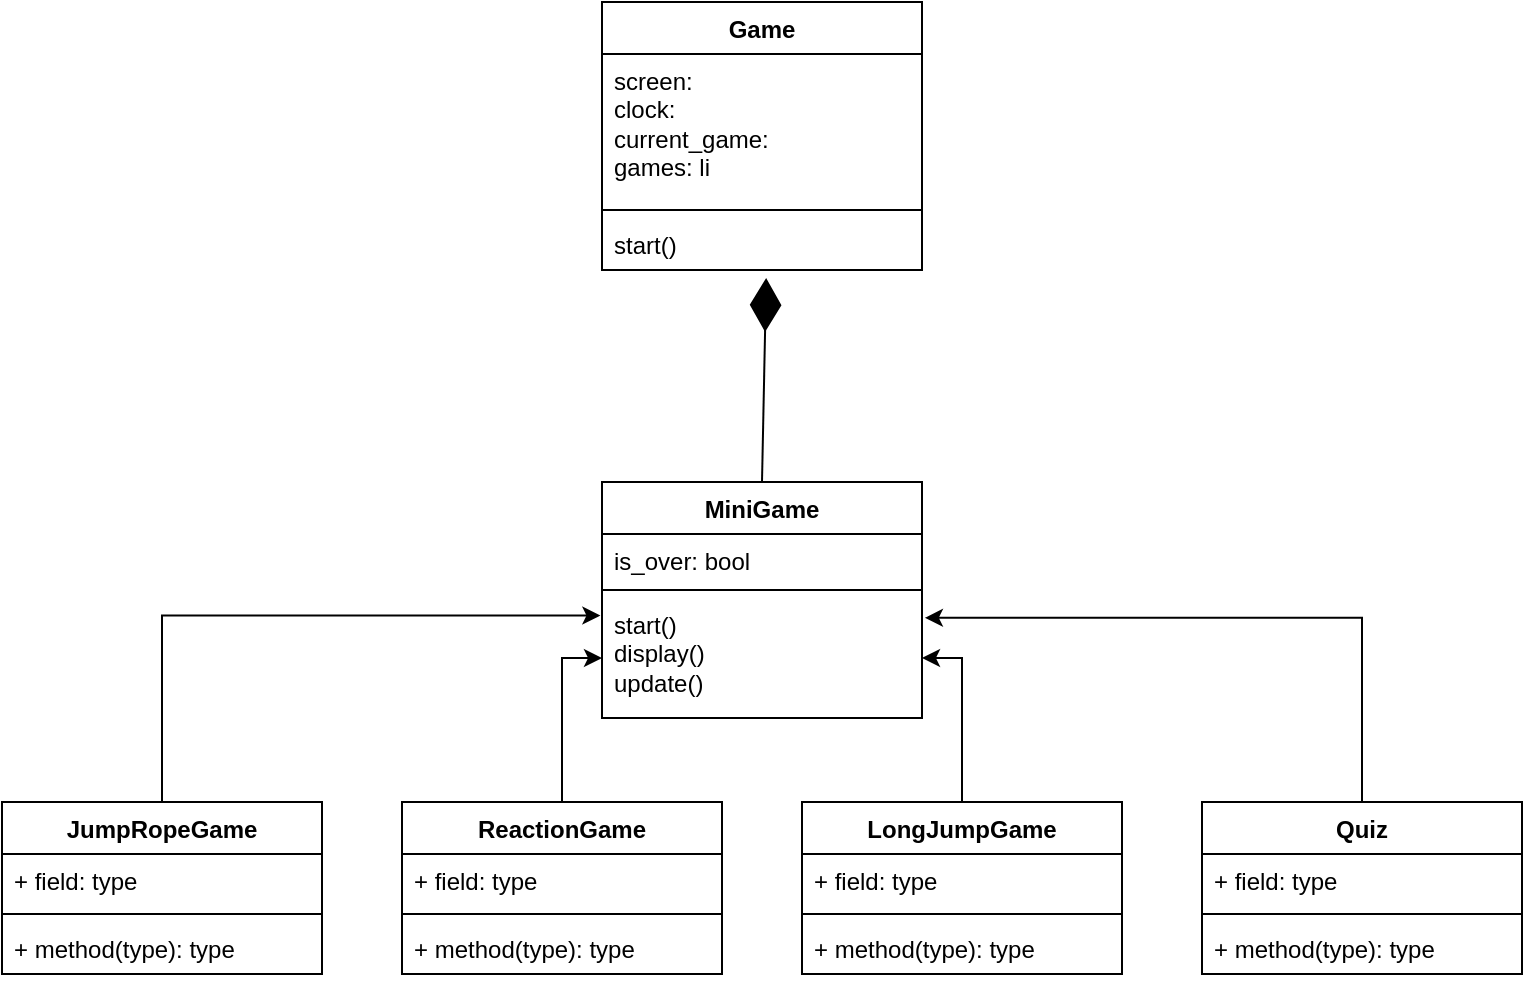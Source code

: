 <mxfile version="23.0.2" type="device">
  <diagram name="Page-1" id="RDvQlGP695o67iUaaPCG">
    <mxGraphModel dx="1622" dy="606" grid="1" gridSize="10" guides="1" tooltips="1" connect="1" arrows="1" fold="1" page="1" pageScale="1" pageWidth="827" pageHeight="1169" math="0" shadow="0">
      <root>
        <mxCell id="0" />
        <mxCell id="1" parent="0" />
        <mxCell id="DxUBxJZdxv3M1yx-wpIL-50" value="Game" style="swimlane;fontStyle=1;align=center;verticalAlign=top;childLayout=stackLayout;horizontal=1;startSize=26;horizontalStack=0;resizeParent=1;resizeParentMax=0;resizeLast=0;collapsible=1;marginBottom=0;whiteSpace=wrap;html=1;" vertex="1" parent="1">
          <mxGeometry x="100" y="40" width="160" height="134" as="geometry" />
        </mxCell>
        <mxCell id="DxUBxJZdxv3M1yx-wpIL-51" value="screen:&amp;nbsp;&lt;br&gt;clock:&amp;nbsp;&lt;br&gt;current_game:&amp;nbsp;&lt;br&gt;games: li" style="text;strokeColor=none;fillColor=none;align=left;verticalAlign=top;spacingLeft=4;spacingRight=4;overflow=hidden;rotatable=0;points=[[0,0.5],[1,0.5]];portConstraint=eastwest;whiteSpace=wrap;html=1;" vertex="1" parent="DxUBxJZdxv3M1yx-wpIL-50">
          <mxGeometry y="26" width="160" height="74" as="geometry" />
        </mxCell>
        <mxCell id="DxUBxJZdxv3M1yx-wpIL-52" value="" style="line;strokeWidth=1;fillColor=none;align=left;verticalAlign=middle;spacingTop=-1;spacingLeft=3;spacingRight=3;rotatable=0;labelPosition=right;points=[];portConstraint=eastwest;strokeColor=inherit;" vertex="1" parent="DxUBxJZdxv3M1yx-wpIL-50">
          <mxGeometry y="100" width="160" height="8" as="geometry" />
        </mxCell>
        <mxCell id="DxUBxJZdxv3M1yx-wpIL-53" value="start()" style="text;strokeColor=none;fillColor=none;align=left;verticalAlign=top;spacingLeft=4;spacingRight=4;overflow=hidden;rotatable=0;points=[[0,0.5],[1,0.5]];portConstraint=eastwest;whiteSpace=wrap;html=1;" vertex="1" parent="DxUBxJZdxv3M1yx-wpIL-50">
          <mxGeometry y="108" width="160" height="26" as="geometry" />
        </mxCell>
        <mxCell id="DxUBxJZdxv3M1yx-wpIL-54" value="MiniGame" style="swimlane;fontStyle=1;align=center;verticalAlign=top;childLayout=stackLayout;horizontal=1;startSize=26;horizontalStack=0;resizeParent=1;resizeParentMax=0;resizeLast=0;collapsible=1;marginBottom=0;whiteSpace=wrap;html=1;" vertex="1" parent="1">
          <mxGeometry x="100" y="280" width="160" height="118" as="geometry" />
        </mxCell>
        <mxCell id="DxUBxJZdxv3M1yx-wpIL-55" value="is_over: bool" style="text;strokeColor=none;fillColor=none;align=left;verticalAlign=top;spacingLeft=4;spacingRight=4;overflow=hidden;rotatable=0;points=[[0,0.5],[1,0.5]];portConstraint=eastwest;whiteSpace=wrap;html=1;" vertex="1" parent="DxUBxJZdxv3M1yx-wpIL-54">
          <mxGeometry y="26" width="160" height="24" as="geometry" />
        </mxCell>
        <mxCell id="DxUBxJZdxv3M1yx-wpIL-56" value="" style="line;strokeWidth=1;fillColor=none;align=left;verticalAlign=middle;spacingTop=-1;spacingLeft=3;spacingRight=3;rotatable=0;labelPosition=right;points=[];portConstraint=eastwest;strokeColor=inherit;" vertex="1" parent="DxUBxJZdxv3M1yx-wpIL-54">
          <mxGeometry y="50" width="160" height="8" as="geometry" />
        </mxCell>
        <mxCell id="DxUBxJZdxv3M1yx-wpIL-57" value="start()&lt;br&gt;display()&lt;br&gt;update()&lt;br&gt;" style="text;strokeColor=none;fillColor=none;align=left;verticalAlign=top;spacingLeft=4;spacingRight=4;overflow=hidden;rotatable=0;points=[[0,0.5],[1,0.5]];portConstraint=eastwest;whiteSpace=wrap;html=1;" vertex="1" parent="DxUBxJZdxv3M1yx-wpIL-54">
          <mxGeometry y="58" width="160" height="60" as="geometry" />
        </mxCell>
        <mxCell id="DxUBxJZdxv3M1yx-wpIL-62" value="JumpRopeGame" style="swimlane;fontStyle=1;align=center;verticalAlign=top;childLayout=stackLayout;horizontal=1;startSize=26;horizontalStack=0;resizeParent=1;resizeParentMax=0;resizeLast=0;collapsible=1;marginBottom=0;whiteSpace=wrap;html=1;" vertex="1" parent="1">
          <mxGeometry x="-200" y="440" width="160" height="86" as="geometry" />
        </mxCell>
        <mxCell id="DxUBxJZdxv3M1yx-wpIL-63" value="+ field: type" style="text;strokeColor=none;fillColor=none;align=left;verticalAlign=top;spacingLeft=4;spacingRight=4;overflow=hidden;rotatable=0;points=[[0,0.5],[1,0.5]];portConstraint=eastwest;whiteSpace=wrap;html=1;" vertex="1" parent="DxUBxJZdxv3M1yx-wpIL-62">
          <mxGeometry y="26" width="160" height="26" as="geometry" />
        </mxCell>
        <mxCell id="DxUBxJZdxv3M1yx-wpIL-64" value="" style="line;strokeWidth=1;fillColor=none;align=left;verticalAlign=middle;spacingTop=-1;spacingLeft=3;spacingRight=3;rotatable=0;labelPosition=right;points=[];portConstraint=eastwest;strokeColor=inherit;" vertex="1" parent="DxUBxJZdxv3M1yx-wpIL-62">
          <mxGeometry y="52" width="160" height="8" as="geometry" />
        </mxCell>
        <mxCell id="DxUBxJZdxv3M1yx-wpIL-65" value="+ method(type): type" style="text;strokeColor=none;fillColor=none;align=left;verticalAlign=top;spacingLeft=4;spacingRight=4;overflow=hidden;rotatable=0;points=[[0,0.5],[1,0.5]];portConstraint=eastwest;whiteSpace=wrap;html=1;" vertex="1" parent="DxUBxJZdxv3M1yx-wpIL-62">
          <mxGeometry y="60" width="160" height="26" as="geometry" />
        </mxCell>
        <mxCell id="DxUBxJZdxv3M1yx-wpIL-89" style="edgeStyle=orthogonalEdgeStyle;rounded=0;orthogonalLoop=1;jettySize=auto;html=1;" edge="1" parent="1" source="DxUBxJZdxv3M1yx-wpIL-70" target="DxUBxJZdxv3M1yx-wpIL-57">
          <mxGeometry relative="1" as="geometry" />
        </mxCell>
        <mxCell id="DxUBxJZdxv3M1yx-wpIL-70" value="ReactionGame" style="swimlane;fontStyle=1;align=center;verticalAlign=top;childLayout=stackLayout;horizontal=1;startSize=26;horizontalStack=0;resizeParent=1;resizeParentMax=0;resizeLast=0;collapsible=1;marginBottom=0;whiteSpace=wrap;html=1;" vertex="1" parent="1">
          <mxGeometry y="440" width="160" height="86" as="geometry" />
        </mxCell>
        <mxCell id="DxUBxJZdxv3M1yx-wpIL-71" value="+ field: type" style="text;strokeColor=none;fillColor=none;align=left;verticalAlign=top;spacingLeft=4;spacingRight=4;overflow=hidden;rotatable=0;points=[[0,0.5],[1,0.5]];portConstraint=eastwest;whiteSpace=wrap;html=1;" vertex="1" parent="DxUBxJZdxv3M1yx-wpIL-70">
          <mxGeometry y="26" width="160" height="26" as="geometry" />
        </mxCell>
        <mxCell id="DxUBxJZdxv3M1yx-wpIL-72" value="" style="line;strokeWidth=1;fillColor=none;align=left;verticalAlign=middle;spacingTop=-1;spacingLeft=3;spacingRight=3;rotatable=0;labelPosition=right;points=[];portConstraint=eastwest;strokeColor=inherit;" vertex="1" parent="DxUBxJZdxv3M1yx-wpIL-70">
          <mxGeometry y="52" width="160" height="8" as="geometry" />
        </mxCell>
        <mxCell id="DxUBxJZdxv3M1yx-wpIL-73" value="+ method(type): type" style="text;strokeColor=none;fillColor=none;align=left;verticalAlign=top;spacingLeft=4;spacingRight=4;overflow=hidden;rotatable=0;points=[[0,0.5],[1,0.5]];portConstraint=eastwest;whiteSpace=wrap;html=1;" vertex="1" parent="DxUBxJZdxv3M1yx-wpIL-70">
          <mxGeometry y="60" width="160" height="26" as="geometry" />
        </mxCell>
        <mxCell id="DxUBxJZdxv3M1yx-wpIL-74" value="Quiz" style="swimlane;fontStyle=1;align=center;verticalAlign=top;childLayout=stackLayout;horizontal=1;startSize=26;horizontalStack=0;resizeParent=1;resizeParentMax=0;resizeLast=0;collapsible=1;marginBottom=0;whiteSpace=wrap;html=1;" vertex="1" parent="1">
          <mxGeometry x="400" y="440" width="160" height="86" as="geometry" />
        </mxCell>
        <mxCell id="DxUBxJZdxv3M1yx-wpIL-75" value="+ field: type" style="text;strokeColor=none;fillColor=none;align=left;verticalAlign=top;spacingLeft=4;spacingRight=4;overflow=hidden;rotatable=0;points=[[0,0.5],[1,0.5]];portConstraint=eastwest;whiteSpace=wrap;html=1;" vertex="1" parent="DxUBxJZdxv3M1yx-wpIL-74">
          <mxGeometry y="26" width="160" height="26" as="geometry" />
        </mxCell>
        <mxCell id="DxUBxJZdxv3M1yx-wpIL-76" value="" style="line;strokeWidth=1;fillColor=none;align=left;verticalAlign=middle;spacingTop=-1;spacingLeft=3;spacingRight=3;rotatable=0;labelPosition=right;points=[];portConstraint=eastwest;strokeColor=inherit;" vertex="1" parent="DxUBxJZdxv3M1yx-wpIL-74">
          <mxGeometry y="52" width="160" height="8" as="geometry" />
        </mxCell>
        <mxCell id="DxUBxJZdxv3M1yx-wpIL-77" value="+ method(type): type" style="text;strokeColor=none;fillColor=none;align=left;verticalAlign=top;spacingLeft=4;spacingRight=4;overflow=hidden;rotatable=0;points=[[0,0.5],[1,0.5]];portConstraint=eastwest;whiteSpace=wrap;html=1;" vertex="1" parent="DxUBxJZdxv3M1yx-wpIL-74">
          <mxGeometry y="60" width="160" height="26" as="geometry" />
        </mxCell>
        <mxCell id="DxUBxJZdxv3M1yx-wpIL-90" style="edgeStyle=orthogonalEdgeStyle;rounded=0;orthogonalLoop=1;jettySize=auto;html=1;entryX=1;entryY=0.5;entryDx=0;entryDy=0;" edge="1" parent="1" source="DxUBxJZdxv3M1yx-wpIL-78" target="DxUBxJZdxv3M1yx-wpIL-57">
          <mxGeometry relative="1" as="geometry" />
        </mxCell>
        <mxCell id="DxUBxJZdxv3M1yx-wpIL-78" value="LongJumpGame" style="swimlane;fontStyle=1;align=center;verticalAlign=top;childLayout=stackLayout;horizontal=1;startSize=26;horizontalStack=0;resizeParent=1;resizeParentMax=0;resizeLast=0;collapsible=1;marginBottom=0;whiteSpace=wrap;html=1;" vertex="1" parent="1">
          <mxGeometry x="200" y="440" width="160" height="86" as="geometry" />
        </mxCell>
        <mxCell id="DxUBxJZdxv3M1yx-wpIL-79" value="+ field: type" style="text;strokeColor=none;fillColor=none;align=left;verticalAlign=top;spacingLeft=4;spacingRight=4;overflow=hidden;rotatable=0;points=[[0,0.5],[1,0.5]];portConstraint=eastwest;whiteSpace=wrap;html=1;" vertex="1" parent="DxUBxJZdxv3M1yx-wpIL-78">
          <mxGeometry y="26" width="160" height="26" as="geometry" />
        </mxCell>
        <mxCell id="DxUBxJZdxv3M1yx-wpIL-80" value="" style="line;strokeWidth=1;fillColor=none;align=left;verticalAlign=middle;spacingTop=-1;spacingLeft=3;spacingRight=3;rotatable=0;labelPosition=right;points=[];portConstraint=eastwest;strokeColor=inherit;" vertex="1" parent="DxUBxJZdxv3M1yx-wpIL-78">
          <mxGeometry y="52" width="160" height="8" as="geometry" />
        </mxCell>
        <mxCell id="DxUBxJZdxv3M1yx-wpIL-81" value="+ method(type): type" style="text;strokeColor=none;fillColor=none;align=left;verticalAlign=top;spacingLeft=4;spacingRight=4;overflow=hidden;rotatable=0;points=[[0,0.5],[1,0.5]];portConstraint=eastwest;whiteSpace=wrap;html=1;" vertex="1" parent="DxUBxJZdxv3M1yx-wpIL-78">
          <mxGeometry y="60" width="160" height="26" as="geometry" />
        </mxCell>
        <mxCell id="DxUBxJZdxv3M1yx-wpIL-88" value="" style="endArrow=diamondThin;endFill=1;endSize=24;html=1;rounded=0;exitX=0.5;exitY=0;exitDx=0;exitDy=0;entryX=0.513;entryY=1.154;entryDx=0;entryDy=0;entryPerimeter=0;" edge="1" parent="1" source="DxUBxJZdxv3M1yx-wpIL-54" target="DxUBxJZdxv3M1yx-wpIL-53">
          <mxGeometry width="160" relative="1" as="geometry">
            <mxPoint x="120" y="240" as="sourcePoint" />
            <mxPoint x="280" y="240" as="targetPoint" />
          </mxGeometry>
        </mxCell>
        <mxCell id="DxUBxJZdxv3M1yx-wpIL-93" style="edgeStyle=orthogonalEdgeStyle;rounded=0;orthogonalLoop=1;jettySize=auto;html=1;entryX=1.009;entryY=0.165;entryDx=0;entryDy=0;entryPerimeter=0;" edge="1" parent="1" source="DxUBxJZdxv3M1yx-wpIL-74" target="DxUBxJZdxv3M1yx-wpIL-57">
          <mxGeometry relative="1" as="geometry" />
        </mxCell>
        <mxCell id="DxUBxJZdxv3M1yx-wpIL-94" style="edgeStyle=orthogonalEdgeStyle;rounded=0;orthogonalLoop=1;jettySize=auto;html=1;entryX=-0.005;entryY=0.146;entryDx=0;entryDy=0;entryPerimeter=0;" edge="1" parent="1" source="DxUBxJZdxv3M1yx-wpIL-62" target="DxUBxJZdxv3M1yx-wpIL-57">
          <mxGeometry relative="1" as="geometry" />
        </mxCell>
      </root>
    </mxGraphModel>
  </diagram>
</mxfile>
